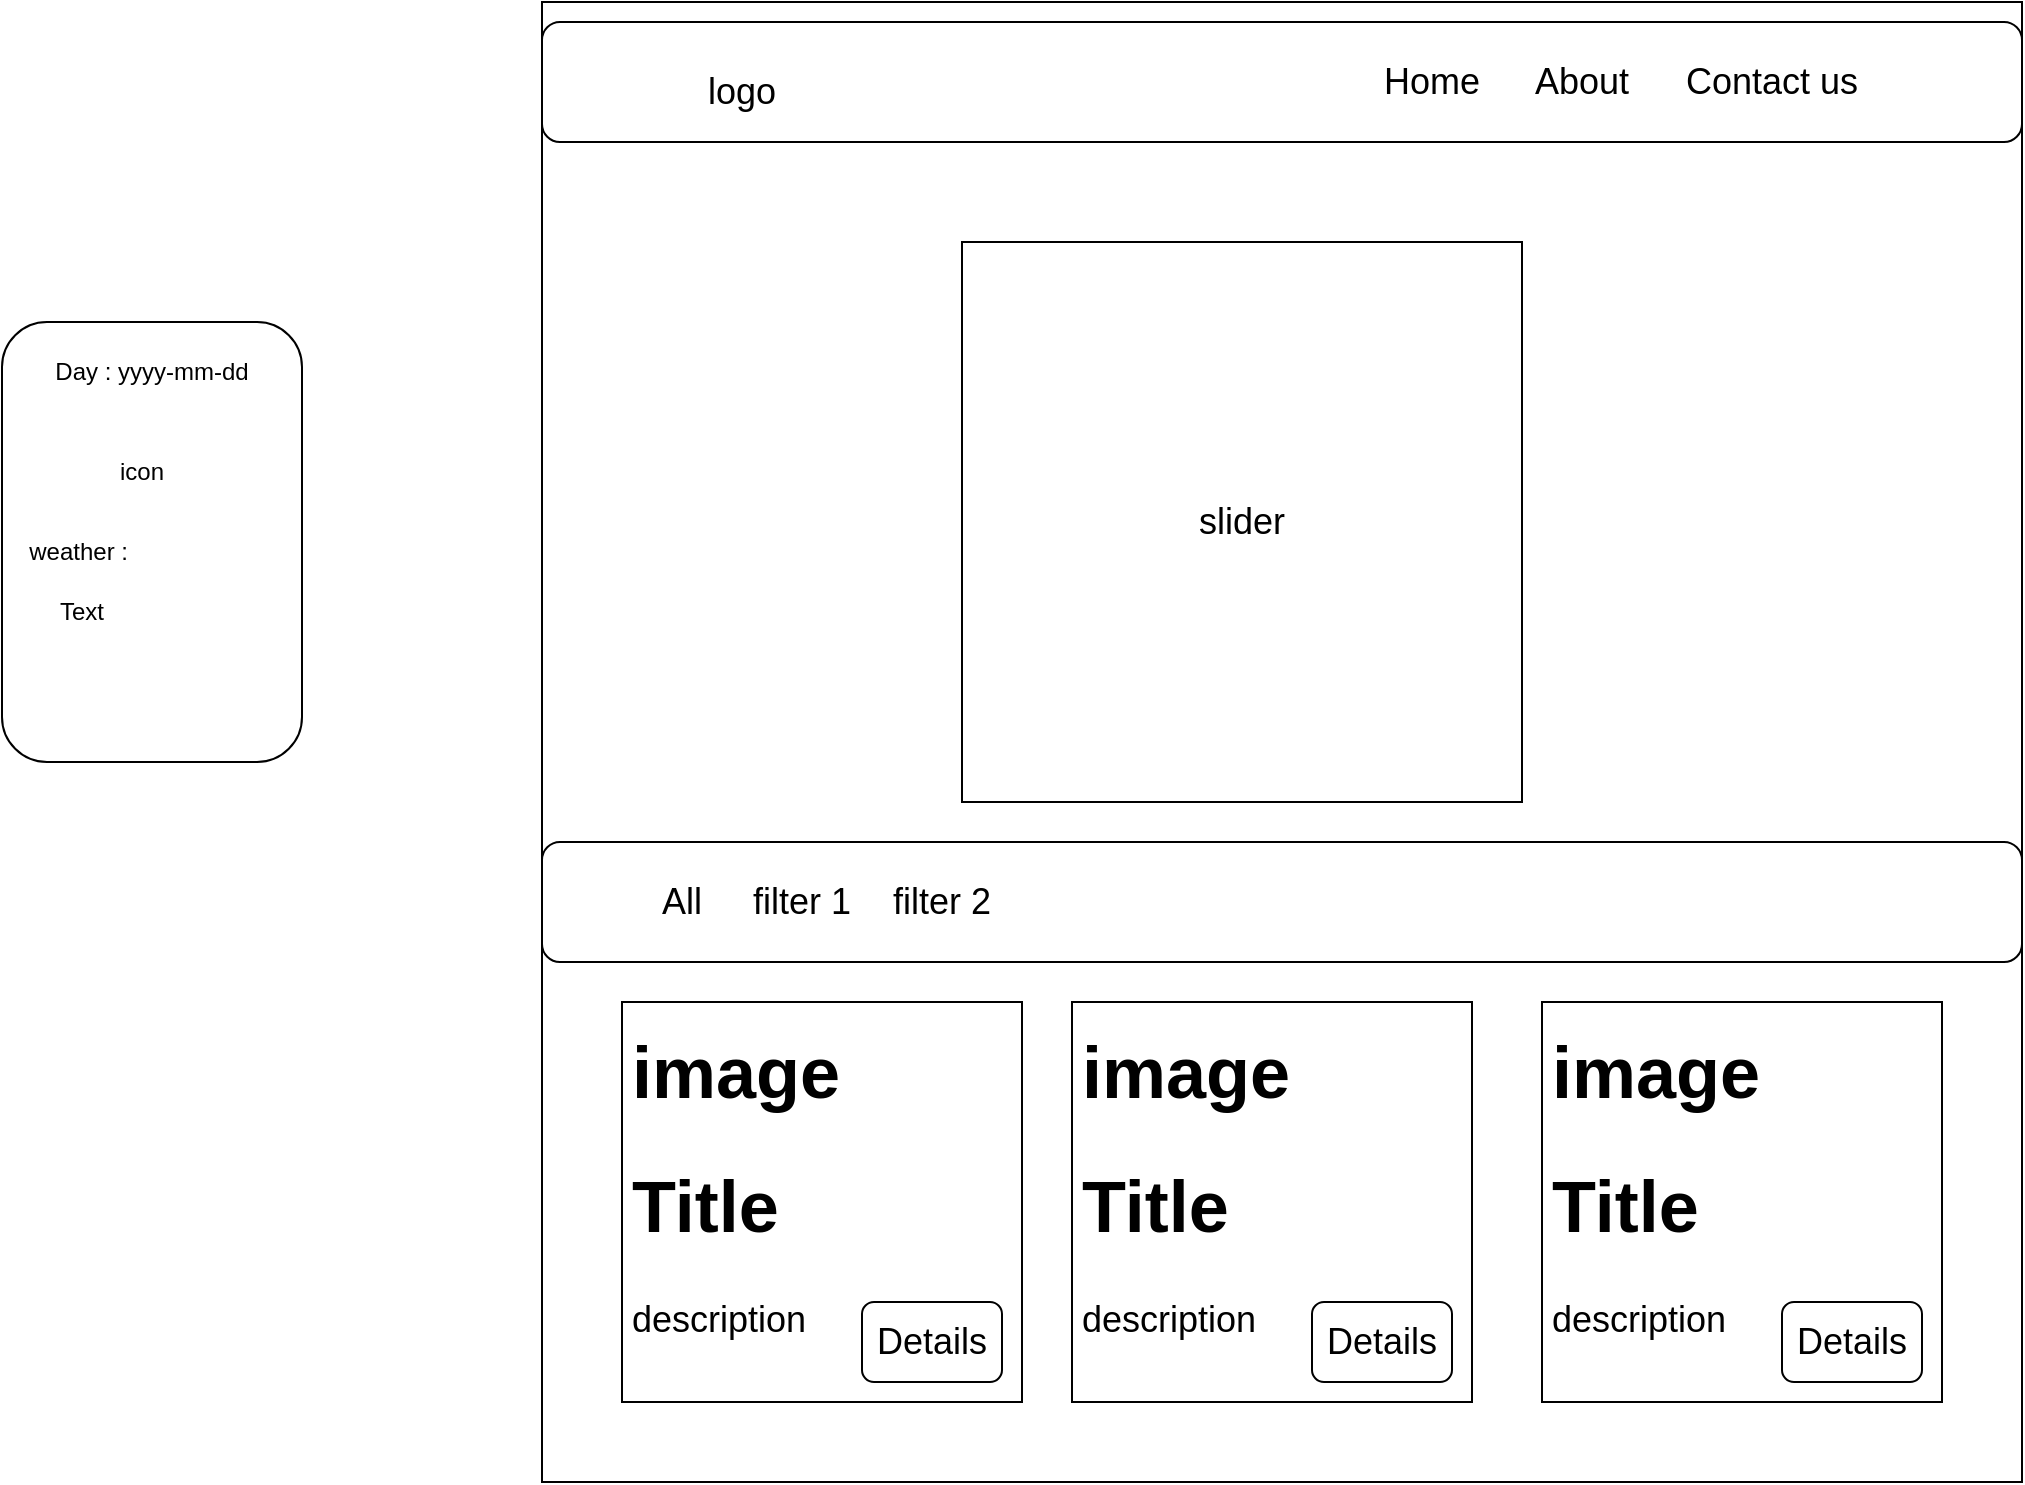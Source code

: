 <mxfile>
    <diagram id="mJUuexx9KkgP4gb4FM_1" name="Page-1">
        <mxGraphModel dx="1403" dy="1580" grid="1" gridSize="10" guides="1" tooltips="1" connect="1" arrows="1" fold="1" page="1" pageScale="1" pageWidth="850" pageHeight="1100" math="0" shadow="0">
            <root>
                <mxCell id="0"/>
                <mxCell id="1" parent="0"/>
                <mxCell id="2" value="" style="whiteSpace=wrap;html=1;aspect=fixed;" parent="1" vertex="1">
                    <mxGeometry x="110" y="-150" width="740" height="740" as="geometry"/>
                </mxCell>
                <mxCell id="4" value="&lt;h1&gt;&lt;br&gt;&lt;/h1&gt;" style="rounded=1;whiteSpace=wrap;html=1;" parent="1" vertex="1">
                    <mxGeometry x="110" y="-140" width="740" height="60" as="geometry"/>
                </mxCell>
                <mxCell id="7" value="Contact us" style="text;html=1;strokeColor=none;fillColor=none;align=center;verticalAlign=middle;whiteSpace=wrap;rounded=0;fontSize=18;" parent="1" vertex="1">
                    <mxGeometry x="680" y="-125" width="90" height="30" as="geometry"/>
                </mxCell>
                <mxCell id="8" value="About" style="text;html=1;strokeColor=none;fillColor=none;align=center;verticalAlign=middle;whiteSpace=wrap;rounded=0;fontSize=18;" parent="1" vertex="1">
                    <mxGeometry x="600" y="-125" width="60" height="30" as="geometry"/>
                </mxCell>
                <mxCell id="9" value="Home" style="text;html=1;strokeColor=none;fillColor=none;align=center;verticalAlign=middle;whiteSpace=wrap;rounded=0;fontSize=18;" parent="1" vertex="1">
                    <mxGeometry x="525" y="-125" width="60" height="30" as="geometry"/>
                </mxCell>
                <mxCell id="12" value="logo" style="text;html=1;strokeColor=none;fillColor=none;align=center;verticalAlign=middle;whiteSpace=wrap;rounded=0;fontSize=18;" parent="1" vertex="1">
                    <mxGeometry x="180" y="-120" width="60" height="30" as="geometry"/>
                </mxCell>
                <mxCell id="13" value="slider" style="whiteSpace=wrap;html=1;aspect=fixed;fontSize=18;" parent="1" vertex="1">
                    <mxGeometry x="320" y="-30" width="280" height="280" as="geometry"/>
                </mxCell>
                <mxCell id="14" value="&lt;h1&gt;&lt;br&gt;&lt;/h1&gt;" style="rounded=1;whiteSpace=wrap;html=1;" parent="1" vertex="1">
                    <mxGeometry x="110" y="270" width="740" height="60" as="geometry"/>
                </mxCell>
                <mxCell id="15" value="All" style="text;html=1;strokeColor=none;fillColor=none;align=center;verticalAlign=middle;whiteSpace=wrap;rounded=0;fontSize=18;" parent="1" vertex="1">
                    <mxGeometry x="150" y="285" width="60" height="30" as="geometry"/>
                </mxCell>
                <mxCell id="16" value="filter 1" style="text;html=1;strokeColor=none;fillColor=none;align=center;verticalAlign=middle;whiteSpace=wrap;rounded=0;fontSize=18;" parent="1" vertex="1">
                    <mxGeometry x="210" y="285" width="60" height="30" as="geometry"/>
                </mxCell>
                <mxCell id="17" value="filter 2" style="text;html=1;strokeColor=none;fillColor=none;align=center;verticalAlign=middle;whiteSpace=wrap;rounded=0;fontSize=18;" parent="1" vertex="1">
                    <mxGeometry x="280" y="285" width="60" height="30" as="geometry"/>
                </mxCell>
                <mxCell id="18" value="" style="whiteSpace=wrap;html=1;aspect=fixed;fontSize=18;container=1;" parent="1" vertex="1">
                    <mxGeometry x="150" y="350" width="200" height="200" as="geometry"/>
                </mxCell>
                <mxCell id="19" value="&lt;h1&gt;image&lt;/h1&gt;&lt;h1&gt;Title&lt;/h1&gt;&lt;div&gt;description&lt;/div&gt;&lt;div&gt;&lt;br&gt;&lt;/div&gt;" style="text;html=1;strokeColor=none;fillColor=none;spacing=5;spacingTop=-20;whiteSpace=wrap;overflow=hidden;rounded=0;fontSize=18;container=1;" parent="1" vertex="1">
                    <mxGeometry x="150" y="350" width="210" height="200" as="geometry"/>
                </mxCell>
                <mxCell id="20" value="" style="rounded=1;whiteSpace=wrap;html=1;fontSize=18;" parent="1" vertex="1">
                    <mxGeometry x="270" y="500" width="70" height="40" as="geometry"/>
                </mxCell>
                <mxCell id="21" value="Details" style="text;html=1;strokeColor=none;fillColor=none;align=center;verticalAlign=middle;whiteSpace=wrap;rounded=0;fontSize=18;container=1;" parent="1" vertex="1">
                    <mxGeometry x="275" y="505" width="60" height="30" as="geometry"/>
                </mxCell>
                <mxCell id="26" value="" style="whiteSpace=wrap;html=1;aspect=fixed;fontSize=18;container=1;" parent="1" vertex="1">
                    <mxGeometry x="610" y="350" width="200" height="200" as="geometry"/>
                </mxCell>
                <mxCell id="27" value="&lt;h1&gt;image&lt;/h1&gt;&lt;h1&gt;Title&lt;/h1&gt;&lt;div&gt;description&lt;/div&gt;&lt;div&gt;&lt;br&gt;&lt;/div&gt;" style="text;html=1;strokeColor=none;fillColor=none;spacing=5;spacingTop=-20;whiteSpace=wrap;overflow=hidden;rounded=0;fontSize=18;container=1;" parent="1" vertex="1">
                    <mxGeometry x="610" y="350" width="210" height="200" as="geometry"/>
                </mxCell>
                <mxCell id="28" value="" style="rounded=1;whiteSpace=wrap;html=1;fontSize=18;" parent="1" vertex="1">
                    <mxGeometry x="730" y="500" width="70" height="40" as="geometry"/>
                </mxCell>
                <mxCell id="29" value="Details" style="text;html=1;strokeColor=none;fillColor=none;align=center;verticalAlign=middle;whiteSpace=wrap;rounded=0;fontSize=18;container=1;" parent="1" vertex="1">
                    <mxGeometry x="735" y="505" width="60" height="30" as="geometry"/>
                </mxCell>
                <mxCell id="30" value="" style="whiteSpace=wrap;html=1;aspect=fixed;fontSize=18;container=1;" parent="1" vertex="1">
                    <mxGeometry x="375" y="350" width="200" height="200" as="geometry"/>
                </mxCell>
                <mxCell id="31" value="&lt;h1&gt;image&lt;/h1&gt;&lt;h1&gt;Title&lt;/h1&gt;&lt;div&gt;description&lt;/div&gt;&lt;div&gt;&lt;br&gt;&lt;/div&gt;" style="text;html=1;strokeColor=none;fillColor=none;spacing=5;spacingTop=-20;whiteSpace=wrap;overflow=hidden;rounded=0;fontSize=18;container=1;" parent="1" vertex="1">
                    <mxGeometry x="375" y="350" width="210" height="200" as="geometry"/>
                </mxCell>
                <mxCell id="32" value="" style="rounded=1;whiteSpace=wrap;html=1;fontSize=18;" parent="1" vertex="1">
                    <mxGeometry x="495" y="500" width="70" height="40" as="geometry"/>
                </mxCell>
                <mxCell id="33" value="Details" style="text;html=1;strokeColor=none;fillColor=none;align=center;verticalAlign=middle;whiteSpace=wrap;rounded=0;fontSize=18;container=1;" parent="1" vertex="1">
                    <mxGeometry x="500" y="505" width="60" height="30" as="geometry"/>
                </mxCell>
                <mxCell id="34" value="&lt;br&gt;&lt;br&gt;" style="rounded=1;whiteSpace=wrap;html=1;" vertex="1" parent="1">
                    <mxGeometry x="-160" y="10" width="150" height="220" as="geometry"/>
                </mxCell>
                <mxCell id="35" value="Day : yyyy-mm-dd" style="text;html=1;strokeColor=none;fillColor=none;align=center;verticalAlign=middle;whiteSpace=wrap;rounded=0;" vertex="1" parent="1">
                    <mxGeometry x="-150" y="20" width="130" height="30" as="geometry"/>
                </mxCell>
                <mxCell id="36" value="icon" style="text;html=1;strokeColor=none;fillColor=none;align=center;verticalAlign=middle;whiteSpace=wrap;rounded=0;" vertex="1" parent="1">
                    <mxGeometry x="-120" y="70" width="60" height="30" as="geometry"/>
                </mxCell>
                <mxCell id="37" value="weather :&amp;nbsp;" style="text;html=1;strokeColor=none;fillColor=none;align=center;verticalAlign=middle;whiteSpace=wrap;rounded=0;" vertex="1" parent="1">
                    <mxGeometry x="-150" y="110" width="60" height="30" as="geometry"/>
                </mxCell>
                <mxCell id="38" value="Text" style="text;html=1;strokeColor=none;fillColor=none;align=center;verticalAlign=middle;whiteSpace=wrap;rounded=0;" vertex="1" parent="1">
                    <mxGeometry x="-150" y="140" width="60" height="30" as="geometry"/>
                </mxCell>
            </root>
        </mxGraphModel>
    </diagram>
</mxfile>